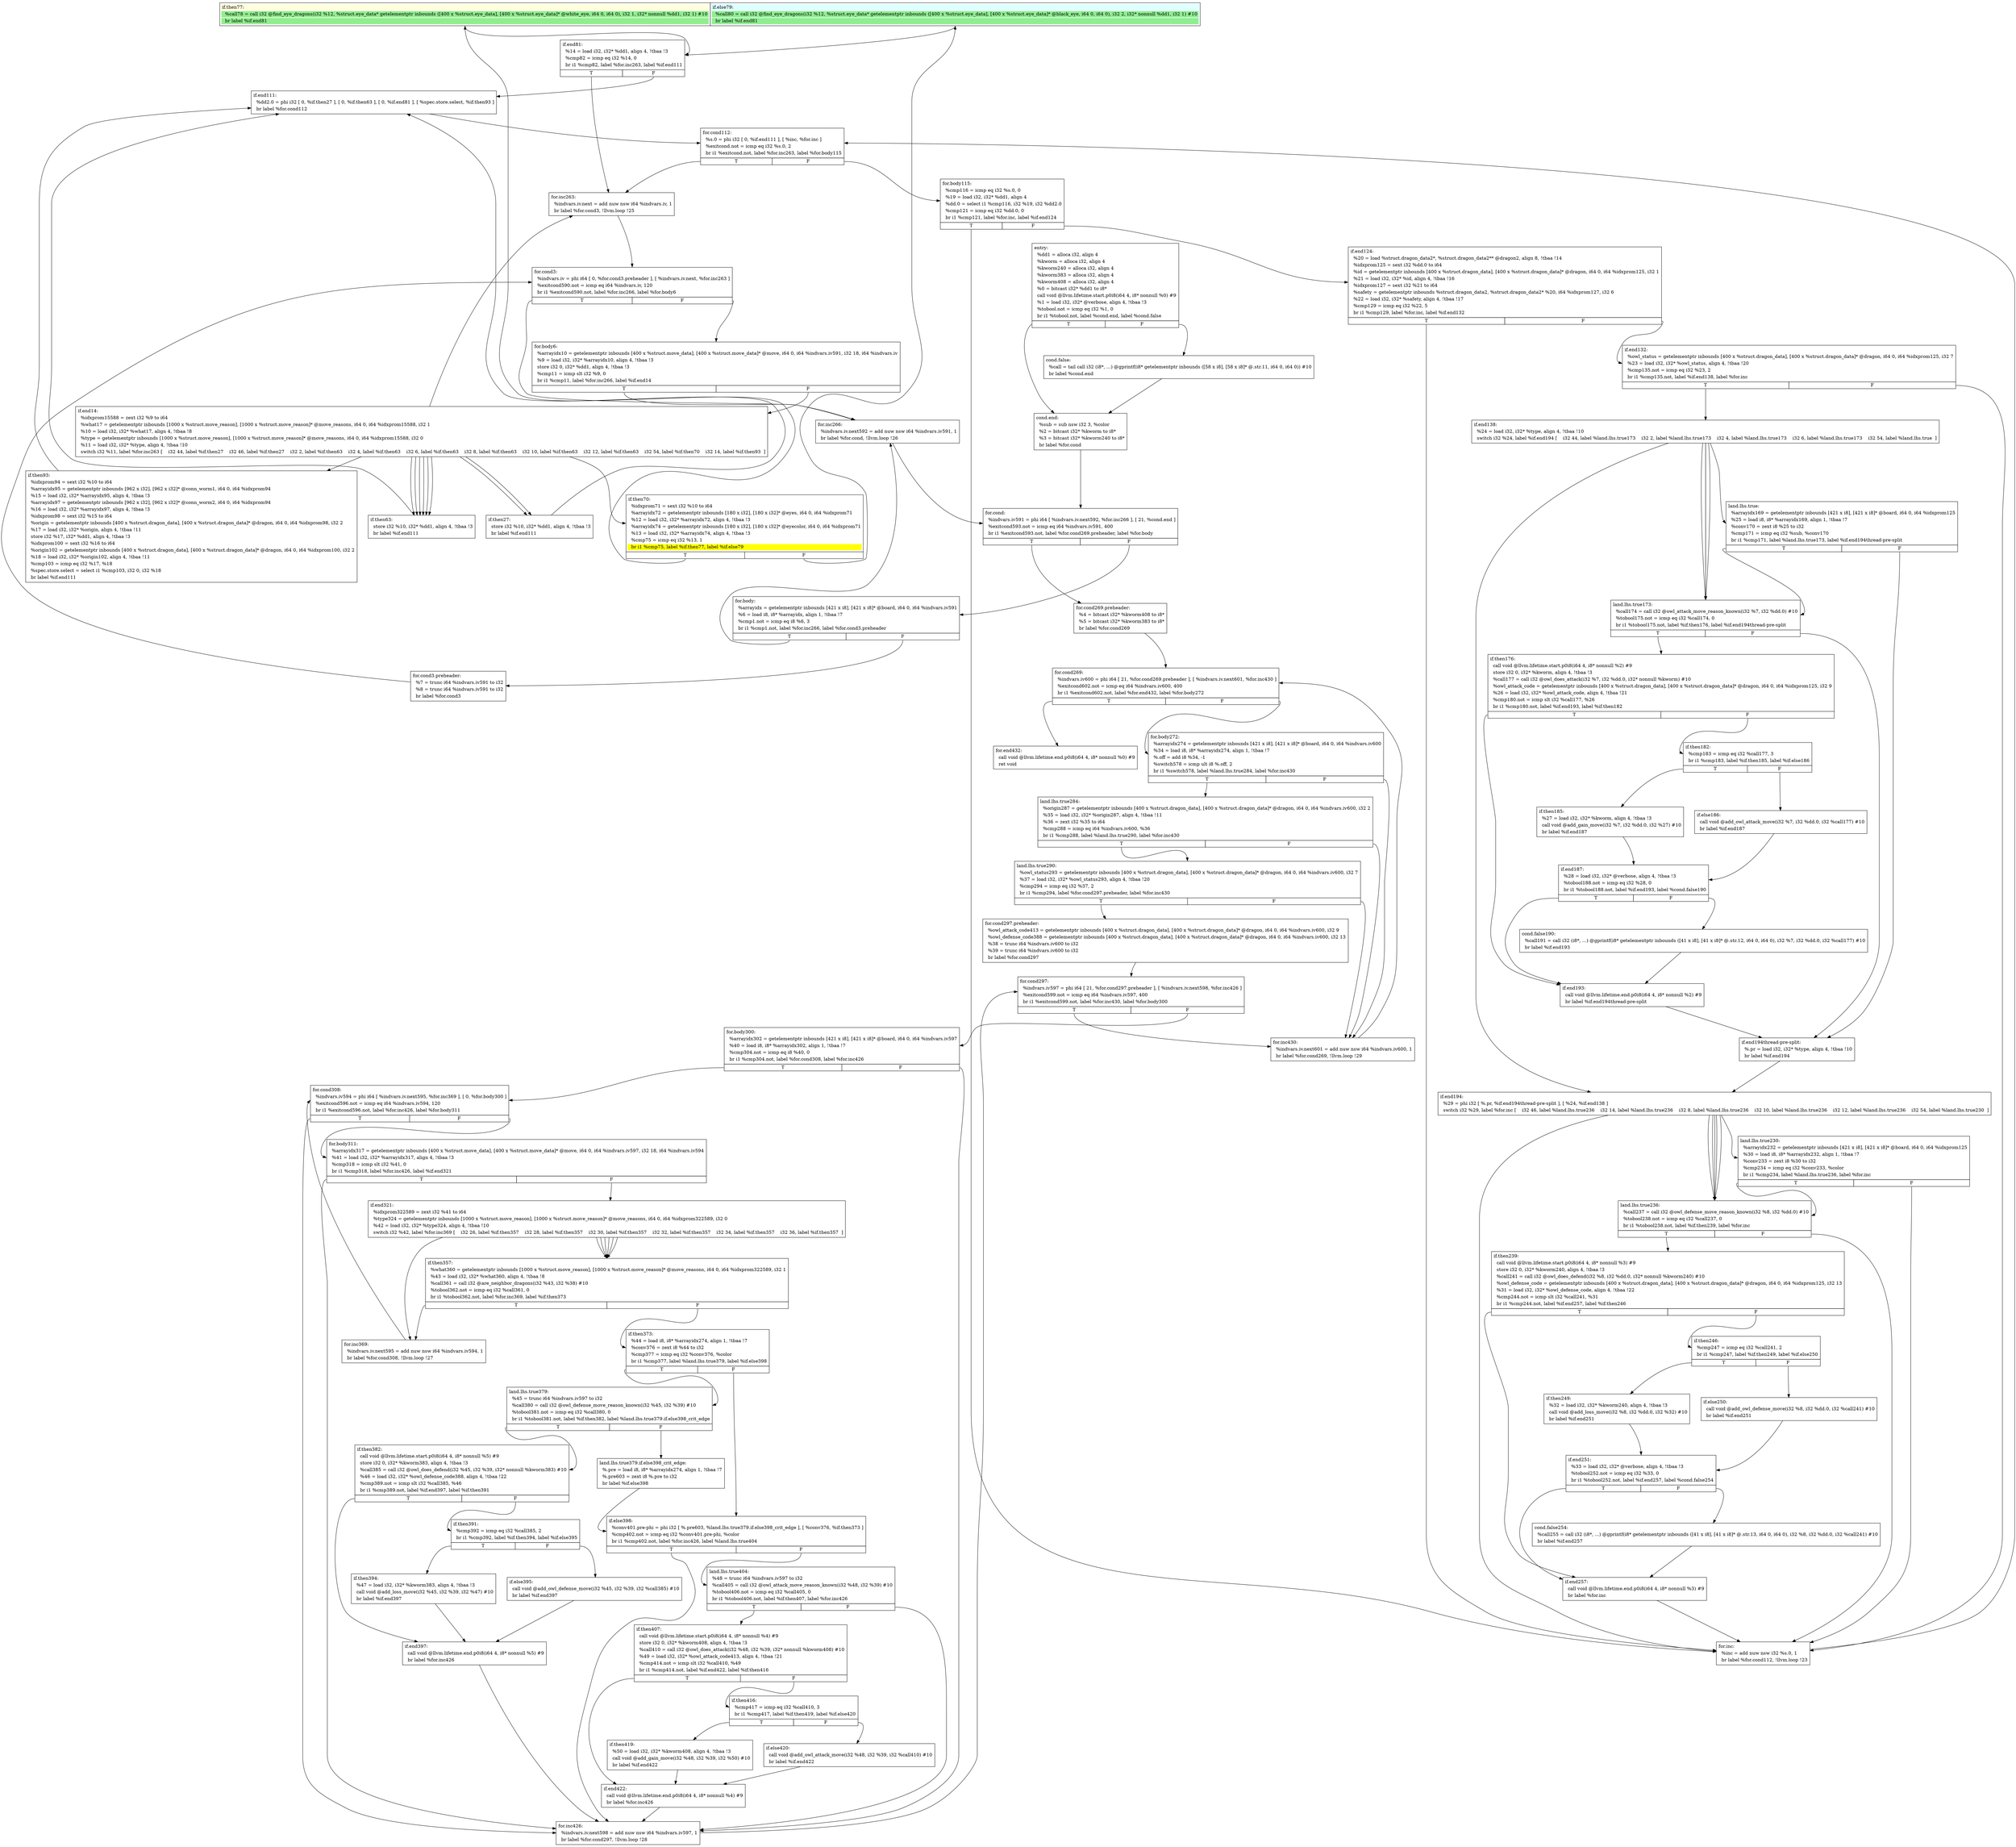 digraph {
m_bb0 [shape = none, label  = <<table border="0" cellspacing="0">
<tr><td port="f1" border="1" colspan="2"><table bgcolor="LightYellow" border="0">
<tr><td align="left">if.then77:</td></tr>
<tr><td bgcolor="lightgreen" align="left">  %call78 = call i32 @find_eye_dragons(i32 %12, %struct.eye_data* getelementptr inbounds ([400 x %struct.eye_data], [400 x %struct.eye_data]* @white_eye, i64 0, i64 0), i32 1, i32* nonnull %dd1, i32 1) #10</td></tr>
<tr><td bgcolor="lightgreen" align="left">  br label %if.end81</td></tr>
</table>
</td>
<td port="f2" border="1" colspan="2"><table bgcolor="LightCyan" border="0">
<tr><td align="left">if.else79:</td></tr>
<tr><td bgcolor="lightgreen" align="left">  %call80 = call i32 @find_eye_dragons(i32 %12, %struct.eye_data* getelementptr inbounds ([400 x %struct.eye_data], [400 x %struct.eye_data]* @black_eye, i64 0, i64 0), i32 2, i32* nonnull %dd1, i32 1) #10</td></tr>
<tr><td bgcolor="lightgreen" align="left">  br label %if.end81</td></tr>
</table>
</td></tr>
</table>> ]
f_bb0 [shape = none, label  = <<table  border="0" cellspacing="0">
<tr><td port="f" border="1" colspan="2"><table border="0">
<tr><td align="left">entry:</td></tr>
<tr><td align="left">  %dd1 = alloca i32, align 4</td></tr>
<tr><td align="left">  %kworm = alloca i32, align 4</td></tr>
<tr><td align="left">  %kworm240 = alloca i32, align 4</td></tr>
<tr><td align="left">  %kworm383 = alloca i32, align 4</td></tr>
<tr><td align="left">  %kworm408 = alloca i32, align 4</td></tr>
<tr><td align="left">  %0 = bitcast i32* %dd1 to i8*</td></tr>
<tr><td align="left">  call void @llvm.lifetime.start.p0i8(i64 4, i8* nonnull %0) #9</td></tr>
<tr><td align="left">  %1 = load i32, i32* @verbose, align 4, !tbaa !3</td></tr>
<tr><td align="left">  %tobool.not = icmp eq i32 %1, 0</td></tr>
<tr><td align="left">  br i1 %tobool.not, label %cond.end, label %cond.false</td></tr>
</table>
</td></tr>
<tr><td border="1" port="fT">T</td><td border="1" port="fF">F</td></tr>
</table>> ]
f_bb1 [shape = none, label  = <<table  border="0" cellspacing="0">
<tr><td port="f" border="1"><table border="0">
<tr><td align="left">cond.false:</td></tr>
<tr><td align="left">  %call = tail call i32 (i8*, ...) @gprintf(i8* getelementptr inbounds ([58 x i8], [58 x i8]* @.str.11, i64 0, i64 0)) #10</td></tr>
<tr><td align="left">  br label %cond.end</td></tr>
</table>
</td></tr>
</table>> ]
f_bb2 [shape = none, label  = <<table  border="0" cellspacing="0">
<tr><td port="f" border="1"><table border="0">
<tr><td align="left">cond.end:</td></tr>
<tr><td align="left">  %sub = sub nsw i32 3, %color</td></tr>
<tr><td align="left">  %2 = bitcast i32* %kworm to i8*</td></tr>
<tr><td align="left">  %3 = bitcast i32* %kworm240 to i8*</td></tr>
<tr><td align="left">  br label %for.cond</td></tr>
</table>
</td></tr>
</table>> ]
f_bb3 [shape = none, label  = <<table  border="0" cellspacing="0">
<tr><td port="f" border="1" colspan="2"><table border="0">
<tr><td align="left">for.cond:</td></tr>
<tr><td align="left">  %indvars.iv591 = phi i64 [ %indvars.iv.next592, %for.inc266 ], [ 21, %cond.end ]</td></tr>
<tr><td align="left">  %exitcond593.not = icmp eq i64 %indvars.iv591, 400</td></tr>
<tr><td align="left">  br i1 %exitcond593.not, label %for.cond269.preheader, label %for.body</td></tr>
</table>
</td></tr>
<tr><td border="1" port="fT">T</td><td border="1" port="fF">F</td></tr>
</table>> ]
f_bb4 [shape = none, label  = <<table  border="0" cellspacing="0">
<tr><td port="f" border="1"><table border="0">
<tr><td align="left">for.cond269.preheader:</td></tr>
<tr><td align="left">  %4 = bitcast i32* %kworm408 to i8*</td></tr>
<tr><td align="left">  %5 = bitcast i32* %kworm383 to i8*</td></tr>
<tr><td align="left">  br label %for.cond269</td></tr>
</table>
</td></tr>
</table>> ]
f_bb5 [shape = none, label  = <<table  border="0" cellspacing="0">
<tr><td port="f" border="1" colspan="2"><table border="0">
<tr><td align="left">for.body:</td></tr>
<tr><td align="left">  %arrayidx = getelementptr inbounds [421 x i8], [421 x i8]* @board, i64 0, i64 %indvars.iv591</td></tr>
<tr><td align="left">  %6 = load i8, i8* %arrayidx, align 1, !tbaa !7</td></tr>
<tr><td align="left">  %cmp1.not = icmp eq i8 %6, 3</td></tr>
<tr><td align="left">  br i1 %cmp1.not, label %for.inc266, label %for.cond3.preheader</td></tr>
</table>
</td></tr>
<tr><td border="1" port="fT">T</td><td border="1" port="fF">F</td></tr>
</table>> ]
f_bb6 [shape = none, label  = <<table  border="0" cellspacing="0">
<tr><td port="f" border="1"><table border="0">
<tr><td align="left">for.cond3.preheader:</td></tr>
<tr><td align="left">  %7 = trunc i64 %indvars.iv591 to i32</td></tr>
<tr><td align="left">  %8 = trunc i64 %indvars.iv591 to i32</td></tr>
<tr><td align="left">  br label %for.cond3</td></tr>
</table>
</td></tr>
</table>> ]
f_bb7 [shape = none, label  = <<table  border="0" cellspacing="0">
<tr><td port="f" border="1" colspan="2"><table border="0">
<tr><td align="left">for.cond3:</td></tr>
<tr><td align="left">  %indvars.iv = phi i64 [ 0, %for.cond3.preheader ], [ %indvars.iv.next, %for.inc263 ]</td></tr>
<tr><td align="left">  %exitcond590.not = icmp eq i64 %indvars.iv, 120</td></tr>
<tr><td align="left">  br i1 %exitcond590.not, label %for.inc266, label %for.body6</td></tr>
</table>
</td></tr>
<tr><td border="1" port="fT">T</td><td border="1" port="fF">F</td></tr>
</table>> ]
f_bb8 [shape = none, label  = <<table  border="0" cellspacing="0">
<tr><td port="f" border="1" colspan="2"><table border="0">
<tr><td align="left">for.body6:</td></tr>
<tr><td align="left">  %arrayidx10 = getelementptr inbounds [400 x %struct.move_data], [400 x %struct.move_data]* @move, i64 0, i64 %indvars.iv591, i32 18, i64 %indvars.iv</td></tr>
<tr><td align="left">  %9 = load i32, i32* %arrayidx10, align 4, !tbaa !3</td></tr>
<tr><td align="left">  store i32 0, i32* %dd1, align 4, !tbaa !3</td></tr>
<tr><td align="left">  %cmp11 = icmp slt i32 %9, 0</td></tr>
<tr><td align="left">  br i1 %cmp11, label %for.inc266, label %if.end14</td></tr>
</table>
</td></tr>
<tr><td border="1" port="fT">T</td><td border="1" port="fF">F</td></tr>
</table>> ]
f_bb9 [shape = none, label  = <<table  border="0" cellspacing="0">
<tr><td port="f" border="1"><table border="0">
<tr><td align="left">if.end14:</td></tr>
<tr><td align="left">  %idxprom15588 = zext i32 %9 to i64</td></tr>
<tr><td align="left">  %what17 = getelementptr inbounds [1000 x %struct.move_reason], [1000 x %struct.move_reason]* @move_reasons, i64 0, i64 %idxprom15588, i32 1</td></tr>
<tr><td align="left">  %10 = load i32, i32* %what17, align 4, !tbaa !8</td></tr>
<tr><td align="left">  %type = getelementptr inbounds [1000 x %struct.move_reason], [1000 x %struct.move_reason]* @move_reasons, i64 0, i64 %idxprom15588, i32 0</td></tr>
<tr><td align="left">  %11 = load i32, i32* %type, align 4, !tbaa !10</td></tr>
<tr><td align="left">  switch i32 %11, label %for.inc263 [
    i32 44, label %if.then27
    i32 46, label %if.then27
    i32 2, label %if.then63
    i32 4, label %if.then63
    i32 6, label %if.then63
    i32 8, label %if.then63
    i32 10, label %if.then63
    i32 12, label %if.then63
    i32 54, label %if.then70
    i32 14, label %if.then93
  ]</td></tr>
</table>
</td></tr>
</table>> ]
f_bb10 [shape = none, label  = <<table  border="0" cellspacing="0">
<tr><td port="f" border="1"><table border="0">
<tr><td align="left">if.then27:</td></tr>
<tr><td align="left">  store i32 %10, i32* %dd1, align 4, !tbaa !3</td></tr>
<tr><td align="left">  br label %if.end111</td></tr>
</table>
</td></tr>
</table>> ]
f_bb11 [shape = none, label  = <<table  border="0" cellspacing="0">
<tr><td port="f" border="1"><table border="0">
<tr><td align="left">if.then63:</td></tr>
<tr><td align="left">  store i32 %10, i32* %dd1, align 4, !tbaa !3</td></tr>
<tr><td align="left">  br label %if.end111</td></tr>
</table>
</td></tr>
</table>> ]
f_bb12 [shape = none, label  = <<table  border="0" cellspacing="0">
<tr><td port="f" border="1" colspan="2"><table border="0">
<tr><td align="left">if.then70:</td></tr>
<tr><td align="left">  %idxprom71 = sext i32 %10 to i64</td></tr>
<tr><td align="left">  %arrayidx72 = getelementptr inbounds [180 x i32], [180 x i32]* @eyes, i64 0, i64 %idxprom71</td></tr>
<tr><td align="left">  %12 = load i32, i32* %arrayidx72, align 4, !tbaa !3</td></tr>
<tr><td align="left">  %arrayidx74 = getelementptr inbounds [180 x i32], [180 x i32]* @eyecolor, i64 0, i64 %idxprom71</td></tr>
<tr><td align="left">  %13 = load i32, i32* %arrayidx74, align 4, !tbaa !3</td></tr>
<tr><td align="left">  %cmp75 = icmp eq i32 %13, 1</td></tr>
<tr><td bgcolor="yellow" align="left">  br i1 %cmp75, label %if.then77, label %if.else79</td></tr>
</table>
</td></tr>
<tr><td border="1" port="fT">T</td><td border="1" port="fF">F</td></tr>
</table>> ]
f_bb13 [shape = none, label  = <<table  border="0" cellspacing="0">
<tr><td port="f" border="1" colspan="2"><table border="0">
<tr><td align="left">if.end81:</td></tr>
<tr><td align="left">  %14 = load i32, i32* %dd1, align 4, !tbaa !3</td></tr>
<tr><td align="left">  %cmp82 = icmp eq i32 %14, 0</td></tr>
<tr><td align="left">  br i1 %cmp82, label %for.inc263, label %if.end111</td></tr>
</table>
</td></tr>
<tr><td border="1" port="fT">T</td><td border="1" port="fF">F</td></tr>
</table>> ]
f_bb14 [shape = none, label  = <<table  border="0" cellspacing="0">
<tr><td port="f" border="1"><table border="0">
<tr><td align="left">if.then93:</td></tr>
<tr><td align="left">  %idxprom94 = sext i32 %10 to i64</td></tr>
<tr><td align="left">  %arrayidx95 = getelementptr inbounds [962 x i32], [962 x i32]* @conn_worm1, i64 0, i64 %idxprom94</td></tr>
<tr><td align="left">  %15 = load i32, i32* %arrayidx95, align 4, !tbaa !3</td></tr>
<tr><td align="left">  %arrayidx97 = getelementptr inbounds [962 x i32], [962 x i32]* @conn_worm2, i64 0, i64 %idxprom94</td></tr>
<tr><td align="left">  %16 = load i32, i32* %arrayidx97, align 4, !tbaa !3</td></tr>
<tr><td align="left">  %idxprom98 = sext i32 %15 to i64</td></tr>
<tr><td align="left">  %origin = getelementptr inbounds [400 x %struct.dragon_data], [400 x %struct.dragon_data]* @dragon, i64 0, i64 %idxprom98, i32 2</td></tr>
<tr><td align="left">  %17 = load i32, i32* %origin, align 4, !tbaa !11</td></tr>
<tr><td align="left">  store i32 %17, i32* %dd1, align 4, !tbaa !3</td></tr>
<tr><td align="left">  %idxprom100 = sext i32 %16 to i64</td></tr>
<tr><td align="left">  %origin102 = getelementptr inbounds [400 x %struct.dragon_data], [400 x %struct.dragon_data]* @dragon, i64 0, i64 %idxprom100, i32 2</td></tr>
<tr><td align="left">  %18 = load i32, i32* %origin102, align 4, !tbaa !11</td></tr>
<tr><td align="left">  %cmp103 = icmp eq i32 %17, %18</td></tr>
<tr><td align="left">  %spec.store.select = select i1 %cmp103, i32 0, i32 %18</td></tr>
<tr><td align="left">  br label %if.end111</td></tr>
</table>
</td></tr>
</table>> ]
f_bb15 [shape = none, label  = <<table  border="0" cellspacing="0">
<tr><td port="f" border="1"><table border="0">
<tr><td align="left">if.end111:</td></tr>
<tr><td align="left">  %dd2.0 = phi i32 [ 0, %if.then27 ], [ 0, %if.then63 ], [ 0, %if.end81 ], [ %spec.store.select, %if.then93 ]</td></tr>
<tr><td align="left">  br label %for.cond112</td></tr>
</table>
</td></tr>
</table>> ]
f_bb16 [shape = none, label  = <<table  border="0" cellspacing="0">
<tr><td port="f" border="1" colspan="2"><table border="0">
<tr><td align="left">for.cond112:</td></tr>
<tr><td align="left">  %s.0 = phi i32 [ 0, %if.end111 ], [ %inc, %for.inc ]</td></tr>
<tr><td align="left">  %exitcond.not = icmp eq i32 %s.0, 2</td></tr>
<tr><td align="left">  br i1 %exitcond.not, label %for.inc263, label %for.body115</td></tr>
</table>
</td></tr>
<tr><td border="1" port="fT">T</td><td border="1" port="fF">F</td></tr>
</table>> ]
f_bb17 [shape = none, label  = <<table  border="0" cellspacing="0">
<tr><td port="f" border="1" colspan="2"><table border="0">
<tr><td align="left">for.body115:</td></tr>
<tr><td align="left">  %cmp116 = icmp eq i32 %s.0, 0</td></tr>
<tr><td align="left">  %19 = load i32, i32* %dd1, align 4</td></tr>
<tr><td align="left">  %dd.0 = select i1 %cmp116, i32 %19, i32 %dd2.0</td></tr>
<tr><td align="left">  %cmp121 = icmp eq i32 %dd.0, 0</td></tr>
<tr><td align="left">  br i1 %cmp121, label %for.inc, label %if.end124</td></tr>
</table>
</td></tr>
<tr><td border="1" port="fT">T</td><td border="1" port="fF">F</td></tr>
</table>> ]
f_bb18 [shape = none, label  = <<table  border="0" cellspacing="0">
<tr><td port="f" border="1" colspan="2"><table border="0">
<tr><td align="left">if.end124:</td></tr>
<tr><td align="left">  %20 = load %struct.dragon_data2*, %struct.dragon_data2** @dragon2, align 8, !tbaa !14</td></tr>
<tr><td align="left">  %idxprom125 = sext i32 %dd.0 to i64</td></tr>
<tr><td align="left">  %id = getelementptr inbounds [400 x %struct.dragon_data], [400 x %struct.dragon_data]* @dragon, i64 0, i64 %idxprom125, i32 1</td></tr>
<tr><td align="left">  %21 = load i32, i32* %id, align 4, !tbaa !16</td></tr>
<tr><td align="left">  %idxprom127 = sext i32 %21 to i64</td></tr>
<tr><td align="left">  %safety = getelementptr inbounds %struct.dragon_data2, %struct.dragon_data2* %20, i64 %idxprom127, i32 6</td></tr>
<tr><td align="left">  %22 = load i32, i32* %safety, align 4, !tbaa !17</td></tr>
<tr><td align="left">  %cmp129 = icmp eq i32 %22, 5</td></tr>
<tr><td align="left">  br i1 %cmp129, label %for.inc, label %if.end132</td></tr>
</table>
</td></tr>
<tr><td border="1" port="fT">T</td><td border="1" port="fF">F</td></tr>
</table>> ]
f_bb19 [shape = none, label  = <<table  border="0" cellspacing="0">
<tr><td port="f" border="1" colspan="2"><table border="0">
<tr><td align="left">if.end132:</td></tr>
<tr><td align="left">  %owl_status = getelementptr inbounds [400 x %struct.dragon_data], [400 x %struct.dragon_data]* @dragon, i64 0, i64 %idxprom125, i32 7</td></tr>
<tr><td align="left">  %23 = load i32, i32* %owl_status, align 4, !tbaa !20</td></tr>
<tr><td align="left">  %cmp135.not = icmp eq i32 %23, 2</td></tr>
<tr><td align="left">  br i1 %cmp135.not, label %if.end138, label %for.inc</td></tr>
</table>
</td></tr>
<tr><td border="1" port="fT">T</td><td border="1" port="fF">F</td></tr>
</table>> ]
f_bb20 [shape = none, label  = <<table  border="0" cellspacing="0">
<tr><td port="f" border="1"><table border="0">
<tr><td align="left">if.end138:</td></tr>
<tr><td align="left">  %24 = load i32, i32* %type, align 4, !tbaa !10</td></tr>
<tr><td align="left">  switch i32 %24, label %if.end194 [
    i32 44, label %land.lhs.true173
    i32 2, label %land.lhs.true173
    i32 4, label %land.lhs.true173
    i32 6, label %land.lhs.true173
    i32 54, label %land.lhs.true
  ]</td></tr>
</table>
</td></tr>
</table>> ]
f_bb21 [shape = none, label  = <<table  border="0" cellspacing="0">
<tr><td port="f" border="1" colspan="2"><table border="0">
<tr><td align="left">land.lhs.true:</td></tr>
<tr><td align="left">  %arrayidx169 = getelementptr inbounds [421 x i8], [421 x i8]* @board, i64 0, i64 %idxprom125</td></tr>
<tr><td align="left">  %25 = load i8, i8* %arrayidx169, align 1, !tbaa !7</td></tr>
<tr><td align="left">  %conv170 = zext i8 %25 to i32</td></tr>
<tr><td align="left">  %cmp171 = icmp eq i32 %sub, %conv170</td></tr>
<tr><td align="left">  br i1 %cmp171, label %land.lhs.true173, label %if.end194thread-pre-split</td></tr>
</table>
</td></tr>
<tr><td border="1" port="fT">T</td><td border="1" port="fF">F</td></tr>
</table>> ]
f_bb22 [shape = none, label  = <<table  border="0" cellspacing="0">
<tr><td port="f" border="1" colspan="2"><table border="0">
<tr><td align="left">land.lhs.true173:</td></tr>
<tr><td align="left">  %call174 = call i32 @owl_attack_move_reason_known(i32 %7, i32 %dd.0) #10</td></tr>
<tr><td align="left">  %tobool175.not = icmp eq i32 %call174, 0</td></tr>
<tr><td align="left">  br i1 %tobool175.not, label %if.then176, label %if.end194thread-pre-split</td></tr>
</table>
</td></tr>
<tr><td border="1" port="fT">T</td><td border="1" port="fF">F</td></tr>
</table>> ]
f_bb23 [shape = none, label  = <<table  border="0" cellspacing="0">
<tr><td port="f" border="1" colspan="2"><table border="0">
<tr><td align="left">if.then176:</td></tr>
<tr><td align="left">  call void @llvm.lifetime.start.p0i8(i64 4, i8* nonnull %2) #9</td></tr>
<tr><td align="left">  store i32 0, i32* %kworm, align 4, !tbaa !3</td></tr>
<tr><td align="left">  %call177 = call i32 @owl_does_attack(i32 %7, i32 %dd.0, i32* nonnull %kworm) #10</td></tr>
<tr><td align="left">  %owl_attack_code = getelementptr inbounds [400 x %struct.dragon_data], [400 x %struct.dragon_data]* @dragon, i64 0, i64 %idxprom125, i32 9</td></tr>
<tr><td align="left">  %26 = load i32, i32* %owl_attack_code, align 4, !tbaa !21</td></tr>
<tr><td align="left">  %cmp180.not = icmp slt i32 %call177, %26</td></tr>
<tr><td align="left">  br i1 %cmp180.not, label %if.end193, label %if.then182</td></tr>
</table>
</td></tr>
<tr><td border="1" port="fT">T</td><td border="1" port="fF">F</td></tr>
</table>> ]
f_bb24 [shape = none, label  = <<table  border="0" cellspacing="0">
<tr><td port="f" border="1" colspan="2"><table border="0">
<tr><td align="left">if.then182:</td></tr>
<tr><td align="left">  %cmp183 = icmp eq i32 %call177, 3</td></tr>
<tr><td align="left">  br i1 %cmp183, label %if.then185, label %if.else186</td></tr>
</table>
</td></tr>
<tr><td border="1" port="fT">T</td><td border="1" port="fF">F</td></tr>
</table>> ]
f_bb25 [shape = none, label  = <<table  border="0" cellspacing="0">
<tr><td port="f" border="1"><table border="0">
<tr><td align="left">if.then185:</td></tr>
<tr><td align="left">  %27 = load i32, i32* %kworm, align 4, !tbaa !3</td></tr>
<tr><td align="left">  call void @add_gain_move(i32 %7, i32 %dd.0, i32 %27) #10</td></tr>
<tr><td align="left">  br label %if.end187</td></tr>
</table>
</td></tr>
</table>> ]
f_bb26 [shape = none, label  = <<table  border="0" cellspacing="0">
<tr><td port="f" border="1"><table border="0">
<tr><td align="left">if.else186:</td></tr>
<tr><td align="left">  call void @add_owl_attack_move(i32 %7, i32 %dd.0, i32 %call177) #10</td></tr>
<tr><td align="left">  br label %if.end187</td></tr>
</table>
</td></tr>
</table>> ]
f_bb27 [shape = none, label  = <<table  border="0" cellspacing="0">
<tr><td port="f" border="1" colspan="2"><table border="0">
<tr><td align="left">if.end187:</td></tr>
<tr><td align="left">  %28 = load i32, i32* @verbose, align 4, !tbaa !3</td></tr>
<tr><td align="left">  %tobool188.not = icmp eq i32 %28, 0</td></tr>
<tr><td align="left">  br i1 %tobool188.not, label %if.end193, label %cond.false190</td></tr>
</table>
</td></tr>
<tr><td border="1" port="fT">T</td><td border="1" port="fF">F</td></tr>
</table>> ]
f_bb28 [shape = none, label  = <<table  border="0" cellspacing="0">
<tr><td port="f" border="1"><table border="0">
<tr><td align="left">cond.false190:</td></tr>
<tr><td align="left">  %call191 = call i32 (i8*, ...) @gprintf(i8* getelementptr inbounds ([41 x i8], [41 x i8]* @.str.12, i64 0, i64 0), i32 %7, i32 %dd.0, i32 %call177) #10</td></tr>
<tr><td align="left">  br label %if.end193</td></tr>
</table>
</td></tr>
</table>> ]
f_bb29 [shape = none, label  = <<table  border="0" cellspacing="0">
<tr><td port="f" border="1"><table border="0">
<tr><td align="left">if.end193:</td></tr>
<tr><td align="left">  call void @llvm.lifetime.end.p0i8(i64 4, i8* nonnull %2) #9</td></tr>
<tr><td align="left">  br label %if.end194thread-pre-split</td></tr>
</table>
</td></tr>
</table>> ]
f_bb30 [shape = none, label  = <<table  border="0" cellspacing="0">
<tr><td port="f" border="1"><table border="0">
<tr><td align="left">if.end194thread-pre-split:</td></tr>
<tr><td align="left">  %.pr = load i32, i32* %type, align 4, !tbaa !10</td></tr>
<tr><td align="left">  br label %if.end194</td></tr>
</table>
</td></tr>
</table>> ]
f_bb31 [shape = none, label  = <<table  border="0" cellspacing="0">
<tr><td port="f" border="1"><table border="0">
<tr><td align="left">if.end194:</td></tr>
<tr><td align="left">  %29 = phi i32 [ %.pr, %if.end194thread-pre-split ], [ %24, %if.end138 ]</td></tr>
<tr><td align="left">  switch i32 %29, label %for.inc [
    i32 46, label %land.lhs.true236
    i32 14, label %land.lhs.true236
    i32 8, label %land.lhs.true236
    i32 10, label %land.lhs.true236
    i32 12, label %land.lhs.true236
    i32 54, label %land.lhs.true230
  ]</td></tr>
</table>
</td></tr>
</table>> ]
f_bb32 [shape = none, label  = <<table  border="0" cellspacing="0">
<tr><td port="f" border="1" colspan="2"><table border="0">
<tr><td align="left">land.lhs.true230:</td></tr>
<tr><td align="left">  %arrayidx232 = getelementptr inbounds [421 x i8], [421 x i8]* @board, i64 0, i64 %idxprom125</td></tr>
<tr><td align="left">  %30 = load i8, i8* %arrayidx232, align 1, !tbaa !7</td></tr>
<tr><td align="left">  %conv233 = zext i8 %30 to i32</td></tr>
<tr><td align="left">  %cmp234 = icmp eq i32 %conv233, %color</td></tr>
<tr><td align="left">  br i1 %cmp234, label %land.lhs.true236, label %for.inc</td></tr>
</table>
</td></tr>
<tr><td border="1" port="fT">T</td><td border="1" port="fF">F</td></tr>
</table>> ]
f_bb33 [shape = none, label  = <<table  border="0" cellspacing="0">
<tr><td port="f" border="1" colspan="2"><table border="0">
<tr><td align="left">land.lhs.true236:</td></tr>
<tr><td align="left">  %call237 = call i32 @owl_defense_move_reason_known(i32 %8, i32 %dd.0) #10</td></tr>
<tr><td align="left">  %tobool238.not = icmp eq i32 %call237, 0</td></tr>
<tr><td align="left">  br i1 %tobool238.not, label %if.then239, label %for.inc</td></tr>
</table>
</td></tr>
<tr><td border="1" port="fT">T</td><td border="1" port="fF">F</td></tr>
</table>> ]
f_bb34 [shape = none, label  = <<table  border="0" cellspacing="0">
<tr><td port="f" border="1" colspan="2"><table border="0">
<tr><td align="left">if.then239:</td></tr>
<tr><td align="left">  call void @llvm.lifetime.start.p0i8(i64 4, i8* nonnull %3) #9</td></tr>
<tr><td align="left">  store i32 0, i32* %kworm240, align 4, !tbaa !3</td></tr>
<tr><td align="left">  %call241 = call i32 @owl_does_defend(i32 %8, i32 %dd.0, i32* nonnull %kworm240) #10</td></tr>
<tr><td align="left">  %owl_defense_code = getelementptr inbounds [400 x %struct.dragon_data], [400 x %struct.dragon_data]* @dragon, i64 0, i64 %idxprom125, i32 13</td></tr>
<tr><td align="left">  %31 = load i32, i32* %owl_defense_code, align 4, !tbaa !22</td></tr>
<tr><td align="left">  %cmp244.not = icmp slt i32 %call241, %31</td></tr>
<tr><td align="left">  br i1 %cmp244.not, label %if.end257, label %if.then246</td></tr>
</table>
</td></tr>
<tr><td border="1" port="fT">T</td><td border="1" port="fF">F</td></tr>
</table>> ]
f_bb35 [shape = none, label  = <<table  border="0" cellspacing="0">
<tr><td port="f" border="1" colspan="2"><table border="0">
<tr><td align="left">if.then246:</td></tr>
<tr><td align="left">  %cmp247 = icmp eq i32 %call241, 2</td></tr>
<tr><td align="left">  br i1 %cmp247, label %if.then249, label %if.else250</td></tr>
</table>
</td></tr>
<tr><td border="1" port="fT">T</td><td border="1" port="fF">F</td></tr>
</table>> ]
f_bb36 [shape = none, label  = <<table  border="0" cellspacing="0">
<tr><td port="f" border="1"><table border="0">
<tr><td align="left">if.then249:</td></tr>
<tr><td align="left">  %32 = load i32, i32* %kworm240, align 4, !tbaa !3</td></tr>
<tr><td align="left">  call void @add_loss_move(i32 %8, i32 %dd.0, i32 %32) #10</td></tr>
<tr><td align="left">  br label %if.end251</td></tr>
</table>
</td></tr>
</table>> ]
f_bb37 [shape = none, label  = <<table  border="0" cellspacing="0">
<tr><td port="f" border="1"><table border="0">
<tr><td align="left">if.else250:</td></tr>
<tr><td align="left">  call void @add_owl_defense_move(i32 %8, i32 %dd.0, i32 %call241) #10</td></tr>
<tr><td align="left">  br label %if.end251</td></tr>
</table>
</td></tr>
</table>> ]
f_bb38 [shape = none, label  = <<table  border="0" cellspacing="0">
<tr><td port="f" border="1" colspan="2"><table border="0">
<tr><td align="left">if.end251:</td></tr>
<tr><td align="left">  %33 = load i32, i32* @verbose, align 4, !tbaa !3</td></tr>
<tr><td align="left">  %tobool252.not = icmp eq i32 %33, 0</td></tr>
<tr><td align="left">  br i1 %tobool252.not, label %if.end257, label %cond.false254</td></tr>
</table>
</td></tr>
<tr><td border="1" port="fT">T</td><td border="1" port="fF">F</td></tr>
</table>> ]
f_bb39 [shape = none, label  = <<table  border="0" cellspacing="0">
<tr><td port="f" border="1"><table border="0">
<tr><td align="left">cond.false254:</td></tr>
<tr><td align="left">  %call255 = call i32 (i8*, ...) @gprintf(i8* getelementptr inbounds ([41 x i8], [41 x i8]* @.str.13, i64 0, i64 0), i32 %8, i32 %dd.0, i32 %call241) #10</td></tr>
<tr><td align="left">  br label %if.end257</td></tr>
</table>
</td></tr>
</table>> ]
f_bb40 [shape = none, label  = <<table  border="0" cellspacing="0">
<tr><td port="f" border="1"><table border="0">
<tr><td align="left">if.end257:</td></tr>
<tr><td align="left">  call void @llvm.lifetime.end.p0i8(i64 4, i8* nonnull %3) #9</td></tr>
<tr><td align="left">  br label %for.inc</td></tr>
</table>
</td></tr>
</table>> ]
f_bb41 [shape = none, label  = <<table  border="0" cellspacing="0">
<tr><td port="f" border="1"><table border="0">
<tr><td align="left">for.inc:</td></tr>
<tr><td align="left">  %inc = add nuw nsw i32 %s.0, 1</td></tr>
<tr><td align="left">  br label %for.cond112, !llvm.loop !23</td></tr>
</table>
</td></tr>
</table>> ]
f_bb42 [shape = none, label  = <<table  border="0" cellspacing="0">
<tr><td port="f" border="1"><table border="0">
<tr><td align="left">for.inc263:</td></tr>
<tr><td align="left">  %indvars.iv.next = add nuw nsw i64 %indvars.iv, 1</td></tr>
<tr><td align="left">  br label %for.cond3, !llvm.loop !25</td></tr>
</table>
</td></tr>
</table>> ]
f_bb43 [shape = none, label  = <<table  border="0" cellspacing="0">
<tr><td port="f" border="1"><table border="0">
<tr><td align="left">for.inc266:</td></tr>
<tr><td align="left">  %indvars.iv.next592 = add nuw nsw i64 %indvars.iv591, 1</td></tr>
<tr><td align="left">  br label %for.cond, !llvm.loop !26</td></tr>
</table>
</td></tr>
</table>> ]
f_bb44 [shape = none, label  = <<table  border="0" cellspacing="0">
<tr><td port="f" border="1" colspan="2"><table border="0">
<tr><td align="left">for.cond269:</td></tr>
<tr><td align="left">  %indvars.iv600 = phi i64 [ 21, %for.cond269.preheader ], [ %indvars.iv.next601, %for.inc430 ]</td></tr>
<tr><td align="left">  %exitcond602.not = icmp eq i64 %indvars.iv600, 400</td></tr>
<tr><td align="left">  br i1 %exitcond602.not, label %for.end432, label %for.body272</td></tr>
</table>
</td></tr>
<tr><td border="1" port="fT">T</td><td border="1" port="fF">F</td></tr>
</table>> ]
f_bb45 [shape = none, label  = <<table  border="0" cellspacing="0">
<tr><td port="f" border="1" colspan="2"><table border="0">
<tr><td align="left">for.body272:</td></tr>
<tr><td align="left">  %arrayidx274 = getelementptr inbounds [421 x i8], [421 x i8]* @board, i64 0, i64 %indvars.iv600</td></tr>
<tr><td align="left">  %34 = load i8, i8* %arrayidx274, align 1, !tbaa !7</td></tr>
<tr><td align="left">  %.off = add i8 %34, -1</td></tr>
<tr><td align="left">  %switch578 = icmp ult i8 %.off, 2</td></tr>
<tr><td align="left">  br i1 %switch578, label %land.lhs.true284, label %for.inc430</td></tr>
</table>
</td></tr>
<tr><td border="1" port="fT">T</td><td border="1" port="fF">F</td></tr>
</table>> ]
f_bb46 [shape = none, label  = <<table  border="0" cellspacing="0">
<tr><td port="f" border="1" colspan="2"><table border="0">
<tr><td align="left">land.lhs.true284:</td></tr>
<tr><td align="left">  %origin287 = getelementptr inbounds [400 x %struct.dragon_data], [400 x %struct.dragon_data]* @dragon, i64 0, i64 %indvars.iv600, i32 2</td></tr>
<tr><td align="left">  %35 = load i32, i32* %origin287, align 4, !tbaa !11</td></tr>
<tr><td align="left">  %36 = zext i32 %35 to i64</td></tr>
<tr><td align="left">  %cmp288 = icmp eq i64 %indvars.iv600, %36</td></tr>
<tr><td align="left">  br i1 %cmp288, label %land.lhs.true290, label %for.inc430</td></tr>
</table>
</td></tr>
<tr><td border="1" port="fT">T</td><td border="1" port="fF">F</td></tr>
</table>> ]
f_bb47 [shape = none, label  = <<table  border="0" cellspacing="0">
<tr><td port="f" border="1" colspan="2"><table border="0">
<tr><td align="left">land.lhs.true290:</td></tr>
<tr><td align="left">  %owl_status293 = getelementptr inbounds [400 x %struct.dragon_data], [400 x %struct.dragon_data]* @dragon, i64 0, i64 %indvars.iv600, i32 7</td></tr>
<tr><td align="left">  %37 = load i32, i32* %owl_status293, align 4, !tbaa !20</td></tr>
<tr><td align="left">  %cmp294 = icmp eq i32 %37, 2</td></tr>
<tr><td align="left">  br i1 %cmp294, label %for.cond297.preheader, label %for.inc430</td></tr>
</table>
</td></tr>
<tr><td border="1" port="fT">T</td><td border="1" port="fF">F</td></tr>
</table>> ]
f_bb48 [shape = none, label  = <<table  border="0" cellspacing="0">
<tr><td port="f" border="1"><table border="0">
<tr><td align="left">for.cond297.preheader:</td></tr>
<tr><td align="left">  %owl_attack_code413 = getelementptr inbounds [400 x %struct.dragon_data], [400 x %struct.dragon_data]* @dragon, i64 0, i64 %indvars.iv600, i32 9</td></tr>
<tr><td align="left">  %owl_defense_code388 = getelementptr inbounds [400 x %struct.dragon_data], [400 x %struct.dragon_data]* @dragon, i64 0, i64 %indvars.iv600, i32 13</td></tr>
<tr><td align="left">  %38 = trunc i64 %indvars.iv600 to i32</td></tr>
<tr><td align="left">  %39 = trunc i64 %indvars.iv600 to i32</td></tr>
<tr><td align="left">  br label %for.cond297</td></tr>
</table>
</td></tr>
</table>> ]
f_bb49 [shape = none, label  = <<table  border="0" cellspacing="0">
<tr><td port="f" border="1" colspan="2"><table border="0">
<tr><td align="left">for.cond297:</td></tr>
<tr><td align="left">  %indvars.iv597 = phi i64 [ 21, %for.cond297.preheader ], [ %indvars.iv.next598, %for.inc426 ]</td></tr>
<tr><td align="left">  %exitcond599.not = icmp eq i64 %indvars.iv597, 400</td></tr>
<tr><td align="left">  br i1 %exitcond599.not, label %for.inc430, label %for.body300</td></tr>
</table>
</td></tr>
<tr><td border="1" port="fT">T</td><td border="1" port="fF">F</td></tr>
</table>> ]
f_bb50 [shape = none, label  = <<table  border="0" cellspacing="0">
<tr><td port="f" border="1" colspan="2"><table border="0">
<tr><td align="left">for.body300:</td></tr>
<tr><td align="left">  %arrayidx302 = getelementptr inbounds [421 x i8], [421 x i8]* @board, i64 0, i64 %indvars.iv597</td></tr>
<tr><td align="left">  %40 = load i8, i8* %arrayidx302, align 1, !tbaa !7</td></tr>
<tr><td align="left">  %cmp304.not = icmp eq i8 %40, 0</td></tr>
<tr><td align="left">  br i1 %cmp304.not, label %for.cond308, label %for.inc426</td></tr>
</table>
</td></tr>
<tr><td border="1" port="fT">T</td><td border="1" port="fF">F</td></tr>
</table>> ]
f_bb51 [shape = none, label  = <<table  border="0" cellspacing="0">
<tr><td port="f" border="1" colspan="2"><table border="0">
<tr><td align="left">for.cond308:</td></tr>
<tr><td align="left">  %indvars.iv594 = phi i64 [ %indvars.iv.next595, %for.inc369 ], [ 0, %for.body300 ]</td></tr>
<tr><td align="left">  %exitcond596.not = icmp eq i64 %indvars.iv594, 120</td></tr>
<tr><td align="left">  br i1 %exitcond596.not, label %for.inc426, label %for.body311</td></tr>
</table>
</td></tr>
<tr><td border="1" port="fT">T</td><td border="1" port="fF">F</td></tr>
</table>> ]
f_bb52 [shape = none, label  = <<table  border="0" cellspacing="0">
<tr><td port="f" border="1" colspan="2"><table border="0">
<tr><td align="left">for.body311:</td></tr>
<tr><td align="left">  %arrayidx317 = getelementptr inbounds [400 x %struct.move_data], [400 x %struct.move_data]* @move, i64 0, i64 %indvars.iv597, i32 18, i64 %indvars.iv594</td></tr>
<tr><td align="left">  %41 = load i32, i32* %arrayidx317, align 4, !tbaa !3</td></tr>
<tr><td align="left">  %cmp318 = icmp slt i32 %41, 0</td></tr>
<tr><td align="left">  br i1 %cmp318, label %for.inc426, label %if.end321</td></tr>
</table>
</td></tr>
<tr><td border="1" port="fT">T</td><td border="1" port="fF">F</td></tr>
</table>> ]
f_bb53 [shape = none, label  = <<table  border="0" cellspacing="0">
<tr><td port="f" border="1"><table border="0">
<tr><td align="left">if.end321:</td></tr>
<tr><td align="left">  %idxprom322589 = zext i32 %41 to i64</td></tr>
<tr><td align="left">  %type324 = getelementptr inbounds [1000 x %struct.move_reason], [1000 x %struct.move_reason]* @move_reasons, i64 0, i64 %idxprom322589, i32 0</td></tr>
<tr><td align="left">  %42 = load i32, i32* %type324, align 4, !tbaa !10</td></tr>
<tr><td align="left">  switch i32 %42, label %for.inc369 [
    i32 26, label %if.then357
    i32 28, label %if.then357
    i32 30, label %if.then357
    i32 32, label %if.then357
    i32 34, label %if.then357
    i32 36, label %if.then357
  ]</td></tr>
</table>
</td></tr>
</table>> ]
f_bb54 [shape = none, label  = <<table  border="0" cellspacing="0">
<tr><td port="f" border="1" colspan="2"><table border="0">
<tr><td align="left">if.then357:</td></tr>
<tr><td align="left">  %what360 = getelementptr inbounds [1000 x %struct.move_reason], [1000 x %struct.move_reason]* @move_reasons, i64 0, i64 %idxprom322589, i32 1</td></tr>
<tr><td align="left">  %43 = load i32, i32* %what360, align 4, !tbaa !8</td></tr>
<tr><td align="left">  %call361 = call i32 @are_neighbor_dragons(i32 %43, i32 %38) #10</td></tr>
<tr><td align="left">  %tobool362.not = icmp eq i32 %call361, 0</td></tr>
<tr><td align="left">  br i1 %tobool362.not, label %for.inc369, label %if.then373</td></tr>
</table>
</td></tr>
<tr><td border="1" port="fT">T</td><td border="1" port="fF">F</td></tr>
</table>> ]
f_bb55 [shape = none, label  = <<table  border="0" cellspacing="0">
<tr><td port="f" border="1"><table border="0">
<tr><td align="left">for.inc369:</td></tr>
<tr><td align="left">  %indvars.iv.next595 = add nuw nsw i64 %indvars.iv594, 1</td></tr>
<tr><td align="left">  br label %for.cond308, !llvm.loop !27</td></tr>
</table>
</td></tr>
</table>> ]
f_bb56 [shape = none, label  = <<table  border="0" cellspacing="0">
<tr><td port="f" border="1" colspan="2"><table border="0">
<tr><td align="left">if.then373:</td></tr>
<tr><td align="left">  %44 = load i8, i8* %arrayidx274, align 1, !tbaa !7</td></tr>
<tr><td align="left">  %conv376 = zext i8 %44 to i32</td></tr>
<tr><td align="left">  %cmp377 = icmp eq i32 %conv376, %color</td></tr>
<tr><td align="left">  br i1 %cmp377, label %land.lhs.true379, label %if.else398</td></tr>
</table>
</td></tr>
<tr><td border="1" port="fT">T</td><td border="1" port="fF">F</td></tr>
</table>> ]
f_bb57 [shape = none, label  = <<table  border="0" cellspacing="0">
<tr><td port="f" border="1" colspan="2"><table border="0">
<tr><td align="left">land.lhs.true379:</td></tr>
<tr><td align="left">  %45 = trunc i64 %indvars.iv597 to i32</td></tr>
<tr><td align="left">  %call380 = call i32 @owl_defense_move_reason_known(i32 %45, i32 %39) #10</td></tr>
<tr><td align="left">  %tobool381.not = icmp eq i32 %call380, 0</td></tr>
<tr><td align="left">  br i1 %tobool381.not, label %if.then382, label %land.lhs.true379.if.else398_crit_edge</td></tr>
</table>
</td></tr>
<tr><td border="1" port="fT">T</td><td border="1" port="fF">F</td></tr>
</table>> ]
f_bb58 [shape = none, label  = <<table  border="0" cellspacing="0">
<tr><td port="f" border="1"><table border="0">
<tr><td align="left">land.lhs.true379.if.else398_crit_edge:</td></tr>
<tr><td align="left">  %.pre = load i8, i8* %arrayidx274, align 1, !tbaa !7</td></tr>
<tr><td align="left">  %.pre603 = zext i8 %.pre to i32</td></tr>
<tr><td align="left">  br label %if.else398</td></tr>
</table>
</td></tr>
</table>> ]
f_bb59 [shape = none, label  = <<table  border="0" cellspacing="0">
<tr><td port="f" border="1" colspan="2"><table border="0">
<tr><td align="left">if.then382:</td></tr>
<tr><td align="left">  call void @llvm.lifetime.start.p0i8(i64 4, i8* nonnull %5) #9</td></tr>
<tr><td align="left">  store i32 0, i32* %kworm383, align 4, !tbaa !3</td></tr>
<tr><td align="left">  %call385 = call i32 @owl_does_defend(i32 %45, i32 %39, i32* nonnull %kworm383) #10</td></tr>
<tr><td align="left">  %46 = load i32, i32* %owl_defense_code388, align 4, !tbaa !22</td></tr>
<tr><td align="left">  %cmp389.not = icmp slt i32 %call385, %46</td></tr>
<tr><td align="left">  br i1 %cmp389.not, label %if.end397, label %if.then391</td></tr>
</table>
</td></tr>
<tr><td border="1" port="fT">T</td><td border="1" port="fF">F</td></tr>
</table>> ]
f_bb60 [shape = none, label  = <<table  border="0" cellspacing="0">
<tr><td port="f" border="1" colspan="2"><table border="0">
<tr><td align="left">if.then391:</td></tr>
<tr><td align="left">  %cmp392 = icmp eq i32 %call385, 2</td></tr>
<tr><td align="left">  br i1 %cmp392, label %if.then394, label %if.else395</td></tr>
</table>
</td></tr>
<tr><td border="1" port="fT">T</td><td border="1" port="fF">F</td></tr>
</table>> ]
f_bb61 [shape = none, label  = <<table  border="0" cellspacing="0">
<tr><td port="f" border="1"><table border="0">
<tr><td align="left">if.then394:</td></tr>
<tr><td align="left">  %47 = load i32, i32* %kworm383, align 4, !tbaa !3</td></tr>
<tr><td align="left">  call void @add_loss_move(i32 %45, i32 %39, i32 %47) #10</td></tr>
<tr><td align="left">  br label %if.end397</td></tr>
</table>
</td></tr>
</table>> ]
f_bb62 [shape = none, label  = <<table  border="0" cellspacing="0">
<tr><td port="f" border="1"><table border="0">
<tr><td align="left">if.else395:</td></tr>
<tr><td align="left">  call void @add_owl_defense_move(i32 %45, i32 %39, i32 %call385) #10</td></tr>
<tr><td align="left">  br label %if.end397</td></tr>
</table>
</td></tr>
</table>> ]
f_bb63 [shape = none, label  = <<table  border="0" cellspacing="0">
<tr><td port="f" border="1"><table border="0">
<tr><td align="left">if.end397:</td></tr>
<tr><td align="left">  call void @llvm.lifetime.end.p0i8(i64 4, i8* nonnull %5) #9</td></tr>
<tr><td align="left">  br label %for.inc426</td></tr>
</table>
</td></tr>
</table>> ]
f_bb64 [shape = none, label  = <<table  border="0" cellspacing="0">
<tr><td port="f" border="1" colspan="2"><table border="0">
<tr><td align="left">if.else398:</td></tr>
<tr><td align="left">  %conv401.pre-phi = phi i32 [ %.pre603, %land.lhs.true379.if.else398_crit_edge ], [ %conv376, %if.then373 ]</td></tr>
<tr><td align="left">  %cmp402.not = icmp eq i32 %conv401.pre-phi, %color</td></tr>
<tr><td align="left">  br i1 %cmp402.not, label %for.inc426, label %land.lhs.true404</td></tr>
</table>
</td></tr>
<tr><td border="1" port="fT">T</td><td border="1" port="fF">F</td></tr>
</table>> ]
f_bb65 [shape = none, label  = <<table  border="0" cellspacing="0">
<tr><td port="f" border="1" colspan="2"><table border="0">
<tr><td align="left">land.lhs.true404:</td></tr>
<tr><td align="left">  %48 = trunc i64 %indvars.iv597 to i32</td></tr>
<tr><td align="left">  %call405 = call i32 @owl_attack_move_reason_known(i32 %48, i32 %39) #10</td></tr>
<tr><td align="left">  %tobool406.not = icmp eq i32 %call405, 0</td></tr>
<tr><td align="left">  br i1 %tobool406.not, label %if.then407, label %for.inc426</td></tr>
</table>
</td></tr>
<tr><td border="1" port="fT">T</td><td border="1" port="fF">F</td></tr>
</table>> ]
f_bb66 [shape = none, label  = <<table  border="0" cellspacing="0">
<tr><td port="f" border="1" colspan="2"><table border="0">
<tr><td align="left">if.then407:</td></tr>
<tr><td align="left">  call void @llvm.lifetime.start.p0i8(i64 4, i8* nonnull %4) #9</td></tr>
<tr><td align="left">  store i32 0, i32* %kworm408, align 4, !tbaa !3</td></tr>
<tr><td align="left">  %call410 = call i32 @owl_does_attack(i32 %48, i32 %39, i32* nonnull %kworm408) #10</td></tr>
<tr><td align="left">  %49 = load i32, i32* %owl_attack_code413, align 4, !tbaa !21</td></tr>
<tr><td align="left">  %cmp414.not = icmp slt i32 %call410, %49</td></tr>
<tr><td align="left">  br i1 %cmp414.not, label %if.end422, label %if.then416</td></tr>
</table>
</td></tr>
<tr><td border="1" port="fT">T</td><td border="1" port="fF">F</td></tr>
</table>> ]
f_bb67 [shape = none, label  = <<table  border="0" cellspacing="0">
<tr><td port="f" border="1" colspan="2"><table border="0">
<tr><td align="left">if.then416:</td></tr>
<tr><td align="left">  %cmp417 = icmp eq i32 %call410, 3</td></tr>
<tr><td align="left">  br i1 %cmp417, label %if.then419, label %if.else420</td></tr>
</table>
</td></tr>
<tr><td border="1" port="fT">T</td><td border="1" port="fF">F</td></tr>
</table>> ]
f_bb68 [shape = none, label  = <<table  border="0" cellspacing="0">
<tr><td port="f" border="1"><table border="0">
<tr><td align="left">if.then419:</td></tr>
<tr><td align="left">  %50 = load i32, i32* %kworm408, align 4, !tbaa !3</td></tr>
<tr><td align="left">  call void @add_gain_move(i32 %48, i32 %39, i32 %50) #10</td></tr>
<tr><td align="left">  br label %if.end422</td></tr>
</table>
</td></tr>
</table>> ]
f_bb69 [shape = none, label  = <<table  border="0" cellspacing="0">
<tr><td port="f" border="1"><table border="0">
<tr><td align="left">if.else420:</td></tr>
<tr><td align="left">  call void @add_owl_attack_move(i32 %48, i32 %39, i32 %call410) #10</td></tr>
<tr><td align="left">  br label %if.end422</td></tr>
</table>
</td></tr>
</table>> ]
f_bb70 [shape = none, label  = <<table  border="0" cellspacing="0">
<tr><td port="f" border="1"><table border="0">
<tr><td align="left">if.end422:</td></tr>
<tr><td align="left">  call void @llvm.lifetime.end.p0i8(i64 4, i8* nonnull %4) #9</td></tr>
<tr><td align="left">  br label %for.inc426</td></tr>
</table>
</td></tr>
</table>> ]
f_bb71 [shape = none, label  = <<table  border="0" cellspacing="0">
<tr><td port="f" border="1"><table border="0">
<tr><td align="left">for.inc426:</td></tr>
<tr><td align="left">  %indvars.iv.next598 = add nuw nsw i64 %indvars.iv597, 1</td></tr>
<tr><td align="left">  br label %for.cond297, !llvm.loop !28</td></tr>
</table>
</td></tr>
</table>> ]
f_bb72 [shape = none, label  = <<table  border="0" cellspacing="0">
<tr><td port="f" border="1"><table border="0">
<tr><td align="left">for.inc430:</td></tr>
<tr><td align="left">  %indvars.iv.next601 = add nuw nsw i64 %indvars.iv600, 1</td></tr>
<tr><td align="left">  br label %for.cond269, !llvm.loop !29</td></tr>
</table>
</td></tr>
</table>> ]
f_bb73 [shape = none, label  = <<table  border="0" cellspacing="0">
<tr><td port="f" border="1"><table border="0">
<tr><td align="left">for.end432:</td></tr>
<tr><td align="left">  call void @llvm.lifetime.end.p0i8(i64 4, i8* nonnull %0) #9</td></tr>
<tr><td align="left">  ret void</td></tr>
</table>
</td></tr>
</table>> ]
f_bb0:fT -> f_bb2:f
f_bb0:fF -> f_bb1:f
f_bb1:f -> f_bb2:f
f_bb2:f -> f_bb3:f
f_bb3:fT -> f_bb4:f
f_bb3:fF -> f_bb5:f
f_bb4:f -> f_bb44:f
f_bb5:fT -> f_bb43:f
f_bb5:fF -> f_bb6:f
f_bb6:f -> f_bb7:f
f_bb7:fT -> f_bb43:f
f_bb7:fF -> f_bb8:f
f_bb8:fT -> f_bb43:f
f_bb8:fF -> f_bb9:f
f_bb9:f -> f_bb42:f
f_bb9:f -> f_bb10:f
f_bb9:f -> f_bb10:f
f_bb9:f -> f_bb11:f
f_bb9:f -> f_bb11:f
f_bb9:f -> f_bb11:f
f_bb9:f -> f_bb11:f
f_bb9:f -> f_bb11:f
f_bb9:f -> f_bb11:f
f_bb9:f -> f_bb12:f
f_bb9:f -> f_bb14:f
f_bb10:f -> f_bb15:f
f_bb11:f -> f_bb15:f
f_bb12:fT -> m_bb0:f1
f_bb12:fF -> m_bb0:f2
m_bb0:f1 -> f_bb13:f
m_bb0:f2 -> f_bb13:f
f_bb13:fT -> f_bb42:f
f_bb13:fF -> f_bb15:f
f_bb14:f -> f_bb15:f
f_bb15:f -> f_bb16:f
f_bb16:fT -> f_bb42:f
f_bb16:fF -> f_bb17:f
f_bb17:fT -> f_bb41:f
f_bb17:fF -> f_bb18:f
f_bb18:fT -> f_bb41:f
f_bb18:fF -> f_bb19:f
f_bb19:fT -> f_bb20:f
f_bb19:fF -> f_bb41:f
f_bb20:f -> f_bb31:f
f_bb20:f -> f_bb22:f
f_bb20:f -> f_bb22:f
f_bb20:f -> f_bb22:f
f_bb20:f -> f_bb22:f
f_bb20:f -> f_bb21:f
f_bb21:fT -> f_bb22:f
f_bb21:fF -> f_bb30:f
f_bb22:fT -> f_bb23:f
f_bb22:fF -> f_bb30:f
f_bb23:fT -> f_bb29:f
f_bb23:fF -> f_bb24:f
f_bb24:fT -> f_bb25:f
f_bb24:fF -> f_bb26:f
f_bb25:f -> f_bb27:f
f_bb26:f -> f_bb27:f
f_bb27:fT -> f_bb29:f
f_bb27:fF -> f_bb28:f
f_bb28:f -> f_bb29:f
f_bb29:f -> f_bb30:f
f_bb30:f -> f_bb31:f
f_bb31:f -> f_bb41:f
f_bb31:f -> f_bb33:f
f_bb31:f -> f_bb33:f
f_bb31:f -> f_bb33:f
f_bb31:f -> f_bb33:f
f_bb31:f -> f_bb33:f
f_bb31:f -> f_bb32:f
f_bb32:fT -> f_bb33:f
f_bb32:fF -> f_bb41:f
f_bb33:fT -> f_bb34:f
f_bb33:fF -> f_bb41:f
f_bb34:fT -> f_bb40:f
f_bb34:fF -> f_bb35:f
f_bb35:fT -> f_bb36:f
f_bb35:fF -> f_bb37:f
f_bb36:f -> f_bb38:f
f_bb37:f -> f_bb38:f
f_bb38:fT -> f_bb40:f
f_bb38:fF -> f_bb39:f
f_bb39:f -> f_bb40:f
f_bb40:f -> f_bb41:f
f_bb41:f -> f_bb16:f
f_bb42:f -> f_bb7:f
f_bb43:f -> f_bb3:f
f_bb44:fT -> f_bb73:f
f_bb44:fF -> f_bb45:f
f_bb45:fT -> f_bb46:f
f_bb45:fF -> f_bb72:f
f_bb46:fT -> f_bb47:f
f_bb46:fF -> f_bb72:f
f_bb47:fT -> f_bb48:f
f_bb47:fF -> f_bb72:f
f_bb48:f -> f_bb49:f
f_bb49:fT -> f_bb72:f
f_bb49:fF -> f_bb50:f
f_bb50:fT -> f_bb51:f
f_bb50:fF -> f_bb71:f
f_bb51:fT -> f_bb71:f
f_bb51:fF -> f_bb52:f
f_bb52:fT -> f_bb71:f
f_bb52:fF -> f_bb53:f
f_bb53:f -> f_bb55:f
f_bb53:f -> f_bb54:f
f_bb53:f -> f_bb54:f
f_bb53:f -> f_bb54:f
f_bb53:f -> f_bb54:f
f_bb53:f -> f_bb54:f
f_bb53:f -> f_bb54:f
f_bb54:fT -> f_bb55:f
f_bb54:fF -> f_bb56:f
f_bb55:f -> f_bb51:f
f_bb56:fT -> f_bb57:f
f_bb56:fF -> f_bb64:f
f_bb57:fT -> f_bb59:f
f_bb57:fF -> f_bb58:f
f_bb58:f -> f_bb64:f
f_bb59:fT -> f_bb63:f
f_bb59:fF -> f_bb60:f
f_bb60:fT -> f_bb61:f
f_bb60:fF -> f_bb62:f
f_bb61:f -> f_bb63:f
f_bb62:f -> f_bb63:f
f_bb63:f -> f_bb71:f
f_bb64:fT -> f_bb71:f
f_bb64:fF -> f_bb65:f
f_bb65:fT -> f_bb66:f
f_bb65:fF -> f_bb71:f
f_bb66:fT -> f_bb70:f
f_bb66:fF -> f_bb67:f
f_bb67:fT -> f_bb68:f
f_bb67:fF -> f_bb69:f
f_bb68:f -> f_bb70:f
f_bb69:f -> f_bb70:f
f_bb70:f -> f_bb71:f
f_bb71:f -> f_bb49:f
f_bb72:f -> f_bb44:f
}

